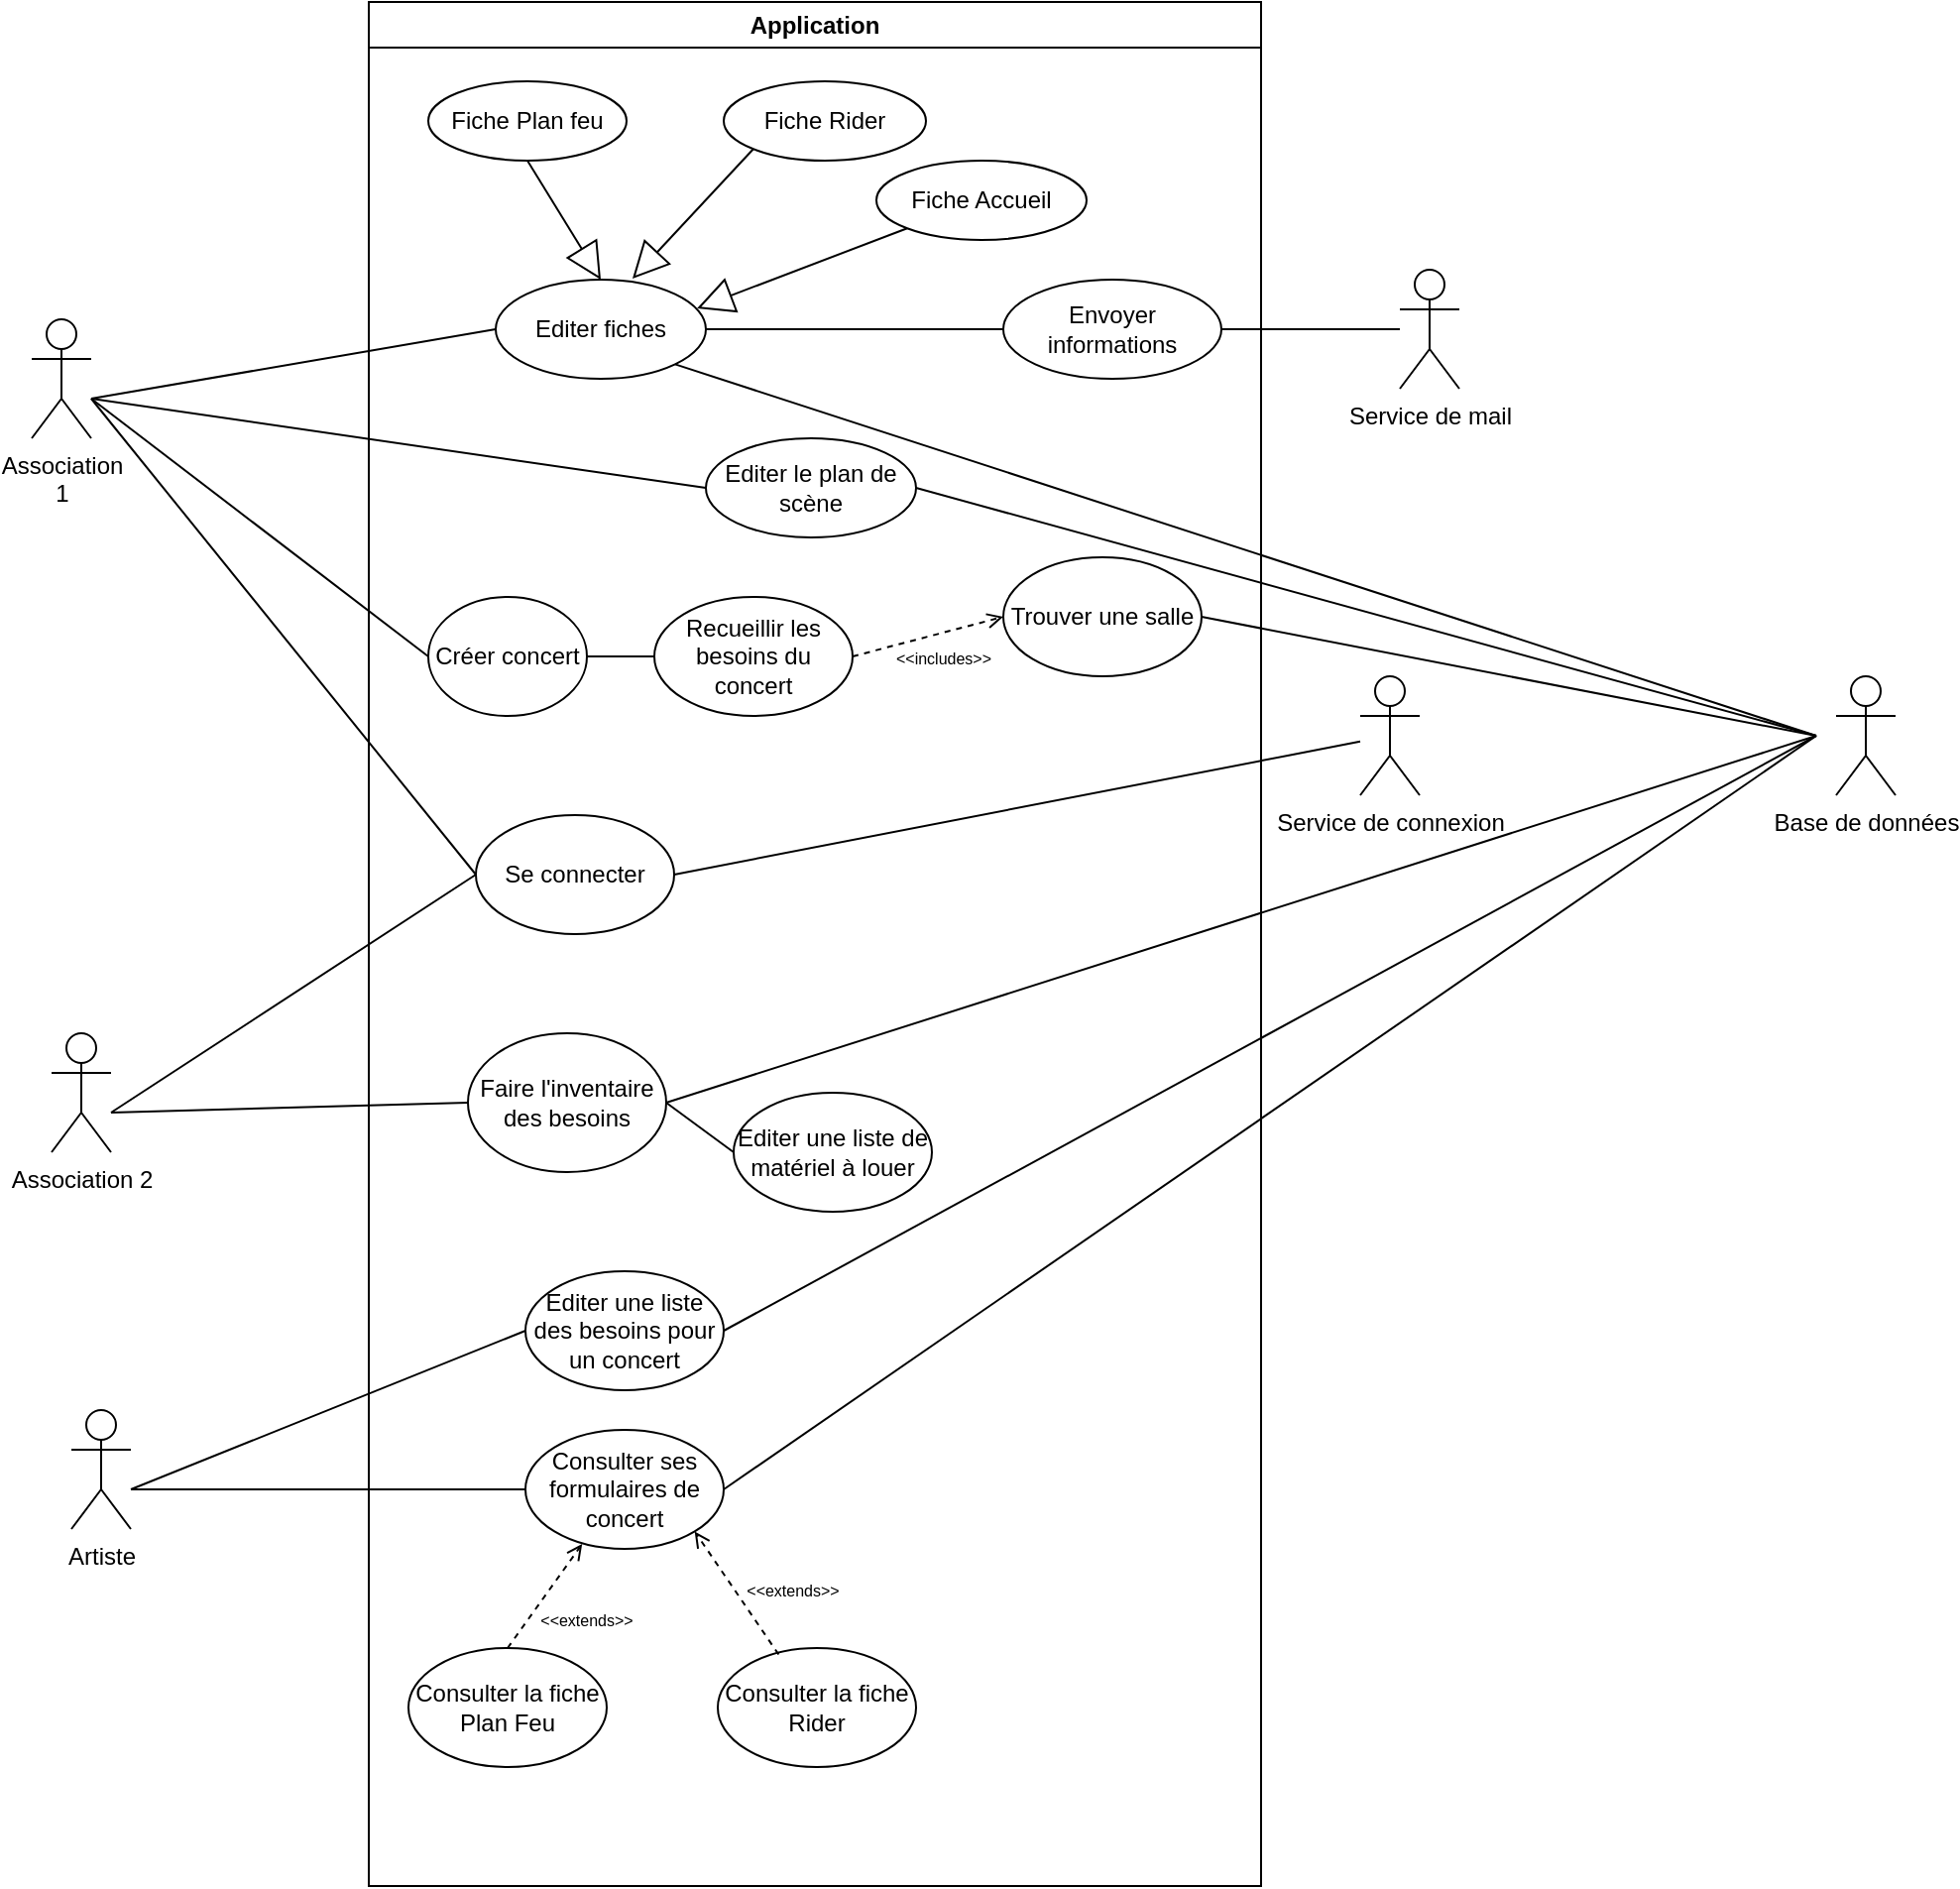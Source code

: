 <mxfile version="22.0.6" type="device">
  <diagram id="C5RBs43oDa-KdzZeNtuy" name="Page-1">
    <mxGraphModel dx="1050" dy="530" grid="1" gridSize="10" guides="1" tooltips="1" connect="1" arrows="1" fold="1" page="1" pageScale="1" pageWidth="827" pageHeight="1169" math="0" shadow="0">
      <root>
        <mxCell id="WIyWlLk6GJQsqaUBKTNV-0" />
        <mxCell id="WIyWlLk6GJQsqaUBKTNV-1" parent="WIyWlLk6GJQsqaUBKTNV-0" />
        <mxCell id="SLpWsWOZ-Yg8wPwdnWfF-1" value="Application" style="swimlane;whiteSpace=wrap;html=1;" parent="WIyWlLk6GJQsqaUBKTNV-1" vertex="1">
          <mxGeometry x="280" y="110" width="450" height="950" as="geometry" />
        </mxCell>
        <mxCell id="YS-Tequ_tSHetrGVFUUf-0" value="Créer concert" style="ellipse;whiteSpace=wrap;html=1;" parent="SLpWsWOZ-Yg8wPwdnWfF-1" vertex="1">
          <mxGeometry x="30" y="300" width="80" height="60" as="geometry" />
        </mxCell>
        <mxCell id="YS-Tequ_tSHetrGVFUUf-3" value="Editer fiches" style="ellipse;whiteSpace=wrap;html=1;" parent="SLpWsWOZ-Yg8wPwdnWfF-1" vertex="1">
          <mxGeometry x="64" y="140" width="106" height="50" as="geometry" />
        </mxCell>
        <mxCell id="wr5d51Yl4XAAvzai9b7U-3" value="Trouver une salle" style="ellipse;whiteSpace=wrap;html=1;" parent="SLpWsWOZ-Yg8wPwdnWfF-1" vertex="1">
          <mxGeometry x="320" y="280" width="100" height="60" as="geometry" />
        </mxCell>
        <mxCell id="wr5d51Yl4XAAvzai9b7U-4" value="Recueillir les besoins du concert" style="ellipse;whiteSpace=wrap;html=1;" parent="SLpWsWOZ-Yg8wPwdnWfF-1" vertex="1">
          <mxGeometry x="144" y="300" width="100" height="60" as="geometry" />
        </mxCell>
        <mxCell id="YS-Tequ_tSHetrGVFUUf-19" value="Faire l&#39;inventaire des besoins" style="ellipse;whiteSpace=wrap;html=1;" parent="SLpWsWOZ-Yg8wPwdnWfF-1" vertex="1">
          <mxGeometry x="50" y="520" width="100" height="70" as="geometry" />
        </mxCell>
        <mxCell id="wr5d51Yl4XAAvzai9b7U-6" value="Se connecter" style="ellipse;whiteSpace=wrap;html=1;" parent="SLpWsWOZ-Yg8wPwdnWfF-1" vertex="1">
          <mxGeometry x="54" y="410" width="100" height="60" as="geometry" />
        </mxCell>
        <mxCell id="eJs-L2XnjaH23RuSow4--18" value="Editer le plan de scène" style="ellipse;whiteSpace=wrap;html=1;" parent="SLpWsWOZ-Yg8wPwdnWfF-1" vertex="1">
          <mxGeometry x="170" y="220" width="106" height="50" as="geometry" />
        </mxCell>
        <mxCell id="bsUH4eUVU3nkwlBXj7Sr-1" value="Envoyer informations" style="ellipse;whiteSpace=wrap;html=1;" parent="SLpWsWOZ-Yg8wPwdnWfF-1" vertex="1">
          <mxGeometry x="320" y="140" width="110" height="50" as="geometry" />
        </mxCell>
        <mxCell id="eJs-L2XnjaH23RuSow4--20" value="Editer une liste de matériel à louer" style="ellipse;whiteSpace=wrap;html=1;" parent="SLpWsWOZ-Yg8wPwdnWfF-1" vertex="1">
          <mxGeometry x="184" y="550" width="100" height="60" as="geometry" />
        </mxCell>
        <mxCell id="eJs-L2XnjaH23RuSow4--31" value="" style="endArrow=none;html=1;rounded=0;exitX=1;exitY=0.5;exitDx=0;exitDy=0;entryX=0;entryY=0.5;entryDx=0;entryDy=0;" parent="SLpWsWOZ-Yg8wPwdnWfF-1" source="YS-Tequ_tSHetrGVFUUf-3" target="bsUH4eUVU3nkwlBXj7Sr-1" edge="1">
          <mxGeometry width="50" height="50" relative="1" as="geometry">
            <mxPoint x="130" y="340" as="sourcePoint" />
            <mxPoint x="180" y="290" as="targetPoint" />
          </mxGeometry>
        </mxCell>
        <mxCell id="eJs-L2XnjaH23RuSow4--38" value="" style="endArrow=open;dashed=1;html=1;rounded=0;exitX=1;exitY=0.5;exitDx=0;exitDy=0;entryX=0;entryY=0.5;entryDx=0;entryDy=0;endFill=0;" parent="SLpWsWOZ-Yg8wPwdnWfF-1" source="wr5d51Yl4XAAvzai9b7U-4" target="wr5d51Yl4XAAvzai9b7U-3" edge="1">
          <mxGeometry width="50" height="50" relative="1" as="geometry">
            <mxPoint x="230" y="265" as="sourcePoint" />
            <mxPoint x="280" y="215" as="targetPoint" />
          </mxGeometry>
        </mxCell>
        <mxCell id="eJs-L2XnjaH23RuSow4--40" value="&lt;font style=&quot;font-size: 8px;&quot;&gt;&amp;lt;&amp;lt;includes&amp;gt;&amp;gt;&lt;/font&gt;" style="text;html=1;strokeColor=none;fillColor=none;align=center;verticalAlign=middle;whiteSpace=wrap;rounded=0;" parent="SLpWsWOZ-Yg8wPwdnWfF-1" vertex="1">
          <mxGeometry x="260" y="315" width="60" height="30" as="geometry" />
        </mxCell>
        <mxCell id="eJs-L2XnjaH23RuSow4--43" value="" style="endArrow=none;html=1;rounded=0;exitX=1;exitY=0.5;exitDx=0;exitDy=0;entryX=0;entryY=0.5;entryDx=0;entryDy=0;" parent="SLpWsWOZ-Yg8wPwdnWfF-1" source="YS-Tequ_tSHetrGVFUUf-19" target="eJs-L2XnjaH23RuSow4--20" edge="1">
          <mxGeometry width="50" height="50" relative="1" as="geometry">
            <mxPoint x="206" y="450" as="sourcePoint" />
            <mxPoint x="256" y="400" as="targetPoint" />
          </mxGeometry>
        </mxCell>
        <mxCell id="eJs-L2XnjaH23RuSow4--29" value="" style="endArrow=none;html=1;rounded=0;entryX=0;entryY=0.5;entryDx=0;entryDy=0;exitX=1;exitY=0.5;exitDx=0;exitDy=0;" parent="SLpWsWOZ-Yg8wPwdnWfF-1" source="YS-Tequ_tSHetrGVFUUf-0" target="wr5d51Yl4XAAvzai9b7U-4" edge="1">
          <mxGeometry width="50" height="50" relative="1" as="geometry">
            <mxPoint x="-130" y="410" as="sourcePoint" />
            <mxPoint x="74" y="630" as="targetPoint" />
          </mxGeometry>
        </mxCell>
        <mxCell id="YS-Tequ_tSHetrGVFUUf-8" value="Fiche Plan feu" style="ellipse;whiteSpace=wrap;html=1;" parent="SLpWsWOZ-Yg8wPwdnWfF-1" vertex="1">
          <mxGeometry x="30" y="40" width="100" height="40" as="geometry" />
        </mxCell>
        <mxCell id="bsUH4eUVU3nkwlBXj7Sr-24" value="" style="endArrow=block;endSize=16;endFill=0;html=1;rounded=0;exitX=0.5;exitY=1;exitDx=0;exitDy=0;entryX=0.5;entryY=0;entryDx=0;entryDy=0;" parent="SLpWsWOZ-Yg8wPwdnWfF-1" source="YS-Tequ_tSHetrGVFUUf-8" target="YS-Tequ_tSHetrGVFUUf-3" edge="1">
          <mxGeometry x="-0.06" y="31" width="160" relative="1" as="geometry">
            <mxPoint x="211" y="262" as="sourcePoint" />
            <mxPoint x="180" y="190" as="targetPoint" />
            <mxPoint as="offset" />
          </mxGeometry>
        </mxCell>
        <mxCell id="YS-Tequ_tSHetrGVFUUf-6" value="Fiche Accueil" style="ellipse;whiteSpace=wrap;html=1;" parent="SLpWsWOZ-Yg8wPwdnWfF-1" vertex="1">
          <mxGeometry x="256" y="80" width="106" height="40" as="geometry" />
        </mxCell>
        <mxCell id="bsUH4eUVU3nkwlBXj7Sr-25" value="" style="endArrow=block;endSize=16;endFill=0;html=1;rounded=0;exitX=0;exitY=1;exitDx=0;exitDy=0;entryX=0.958;entryY=0.29;entryDx=0;entryDy=0;entryPerimeter=0;" parent="SLpWsWOZ-Yg8wPwdnWfF-1" source="YS-Tequ_tSHetrGVFUUf-6" target="YS-Tequ_tSHetrGVFUUf-3" edge="1">
          <mxGeometry x="-0.06" y="31" width="160" relative="1" as="geometry">
            <mxPoint x="178" y="282" as="sourcePoint" />
            <mxPoint x="147" y="210" as="targetPoint" />
            <mxPoint as="offset" />
          </mxGeometry>
        </mxCell>
        <mxCell id="YS-Tequ_tSHetrGVFUUf-7" value="Fiche Rider" style="ellipse;whiteSpace=wrap;html=1;" parent="SLpWsWOZ-Yg8wPwdnWfF-1" vertex="1">
          <mxGeometry x="179" y="40" width="102" height="40" as="geometry" />
        </mxCell>
        <mxCell id="bsUH4eUVU3nkwlBXj7Sr-6" value="" style="endArrow=block;endSize=16;endFill=0;html=1;rounded=0;exitX=0;exitY=1;exitDx=0;exitDy=0;entryX=0.651;entryY=-0.01;entryDx=0;entryDy=0;entryPerimeter=0;" parent="SLpWsWOZ-Yg8wPwdnWfF-1" source="YS-Tequ_tSHetrGVFUUf-7" target="YS-Tequ_tSHetrGVFUUf-3" edge="1">
          <mxGeometry x="-0.06" y="31" width="160" relative="1" as="geometry">
            <mxPoint x="270" y="340" as="sourcePoint" />
            <mxPoint x="128.5" y="190" as="targetPoint" />
            <mxPoint as="offset" />
          </mxGeometry>
        </mxCell>
        <mxCell id="eJs-L2XnjaH23RuSow4--58" value="Editer une liste des besoins pour un concert" style="ellipse;whiteSpace=wrap;html=1;" parent="SLpWsWOZ-Yg8wPwdnWfF-1" vertex="1">
          <mxGeometry x="79" y="640" width="100" height="60" as="geometry" />
        </mxCell>
        <mxCell id="eJs-L2XnjaH23RuSow4--59" value="Consulter ses formulaires de concert" style="ellipse;whiteSpace=wrap;html=1;" parent="SLpWsWOZ-Yg8wPwdnWfF-1" vertex="1">
          <mxGeometry x="79" y="720" width="100" height="60" as="geometry" />
        </mxCell>
        <mxCell id="eJs-L2XnjaH23RuSow4--61" value="Consulter la fiche Plan Feu" style="ellipse;whiteSpace=wrap;html=1;" parent="SLpWsWOZ-Yg8wPwdnWfF-1" vertex="1">
          <mxGeometry x="20" y="830" width="100" height="60" as="geometry" />
        </mxCell>
        <mxCell id="eJs-L2XnjaH23RuSow4--60" value="Consulter la fiche Rider" style="ellipse;whiteSpace=wrap;html=1;" parent="SLpWsWOZ-Yg8wPwdnWfF-1" vertex="1">
          <mxGeometry x="176" y="830" width="100" height="60" as="geometry" />
        </mxCell>
        <mxCell id="eJs-L2XnjaH23RuSow4--67" value="" style="endArrow=open;dashed=1;html=1;rounded=0;exitX=0.307;exitY=0.054;exitDx=0;exitDy=0;entryX=1;entryY=1;entryDx=0;entryDy=0;endFill=0;exitPerimeter=0;" parent="SLpWsWOZ-Yg8wPwdnWfF-1" source="eJs-L2XnjaH23RuSow4--60" target="eJs-L2XnjaH23RuSow4--59" edge="1">
          <mxGeometry width="50" height="50" relative="1" as="geometry">
            <mxPoint x="168" y="800" as="sourcePoint" />
            <mxPoint x="244" y="780" as="targetPoint" />
          </mxGeometry>
        </mxCell>
        <mxCell id="eJs-L2XnjaH23RuSow4--68" value="&lt;font style=&quot;font-size: 8px;&quot;&gt;&amp;lt;&amp;lt;extends&amp;gt;&amp;gt;&lt;/font&gt;" style="text;html=1;strokeColor=none;fillColor=none;align=center;verticalAlign=middle;whiteSpace=wrap;rounded=0;" parent="SLpWsWOZ-Yg8wPwdnWfF-1" vertex="1">
          <mxGeometry x="184" y="785" width="60" height="30" as="geometry" />
        </mxCell>
        <mxCell id="eJs-L2XnjaH23RuSow4--70" value="" style="endArrow=open;dashed=1;html=1;rounded=0;exitX=0.5;exitY=0;exitDx=0;exitDy=0;entryX=0.286;entryY=0.959;entryDx=0;entryDy=0;endFill=0;entryPerimeter=0;" parent="SLpWsWOZ-Yg8wPwdnWfF-1" source="eJs-L2XnjaH23RuSow4--61" target="eJs-L2XnjaH23RuSow4--59" edge="1">
          <mxGeometry width="50" height="50" relative="1" as="geometry">
            <mxPoint x="64" y="815" as="sourcePoint" />
            <mxPoint x="140" y="795" as="targetPoint" />
          </mxGeometry>
        </mxCell>
        <mxCell id="eJs-L2XnjaH23RuSow4--71" value="&lt;font style=&quot;font-size: 8px;&quot;&gt;&amp;lt;&amp;lt;extends&amp;gt;&amp;gt;&lt;/font&gt;" style="text;html=1;strokeColor=none;fillColor=none;align=center;verticalAlign=middle;whiteSpace=wrap;rounded=0;" parent="SLpWsWOZ-Yg8wPwdnWfF-1" vertex="1">
          <mxGeometry x="80" y="800" width="60" height="30" as="geometry" />
        </mxCell>
        <mxCell id="SLpWsWOZ-Yg8wPwdnWfF-2" value="&lt;div&gt;Association&lt;/div&gt;1" style="shape=umlActor;verticalLabelPosition=bottom;verticalAlign=top;html=1;outlineConnect=0;" parent="WIyWlLk6GJQsqaUBKTNV-1" vertex="1">
          <mxGeometry x="110" y="270" width="30" height="60" as="geometry" />
        </mxCell>
        <mxCell id="SLpWsWOZ-Yg8wPwdnWfF-4" value="Association 2" style="shape=umlActor;verticalLabelPosition=bottom;verticalAlign=top;html=1;outlineConnect=0;" parent="WIyWlLk6GJQsqaUBKTNV-1" vertex="1">
          <mxGeometry x="120" y="630" width="30" height="60" as="geometry" />
        </mxCell>
        <mxCell id="wr5d51Yl4XAAvzai9b7U-2" value="Service de mail" style="shape=umlActor;verticalLabelPosition=bottom;verticalAlign=top;html=1;outlineConnect=0;" parent="WIyWlLk6GJQsqaUBKTNV-1" vertex="1">
          <mxGeometry x="800" y="245" width="30" height="60" as="geometry" />
        </mxCell>
        <mxCell id="wr5d51Yl4XAAvzai9b7U-5" value="&lt;div&gt;Service de connexion&lt;/div&gt;&lt;div&gt;&lt;br&gt;&lt;/div&gt;" style="shape=umlActor;verticalLabelPosition=bottom;verticalAlign=top;html=1;outlineConnect=0;" parent="WIyWlLk6GJQsqaUBKTNV-1" vertex="1">
          <mxGeometry x="780" y="450" width="30" height="60" as="geometry" />
        </mxCell>
        <mxCell id="eJs-L2XnjaH23RuSow4--0" value="Base de données" style="shape=umlActor;verticalLabelPosition=bottom;verticalAlign=top;html=1;outlineConnect=0;" parent="WIyWlLk6GJQsqaUBKTNV-1" vertex="1">
          <mxGeometry x="1020" y="450" width="30" height="60" as="geometry" />
        </mxCell>
        <mxCell id="eJs-L2XnjaH23RuSow4--23" value="" style="endArrow=none;html=1;rounded=0;entryX=0;entryY=0.5;entryDx=0;entryDy=0;" parent="WIyWlLk6GJQsqaUBKTNV-1" target="YS-Tequ_tSHetrGVFUUf-0" edge="1">
          <mxGeometry width="50" height="50" relative="1" as="geometry">
            <mxPoint x="140" y="310" as="sourcePoint" />
            <mxPoint x="450" y="490" as="targetPoint" />
          </mxGeometry>
        </mxCell>
        <mxCell id="eJs-L2XnjaH23RuSow4--24" value="" style="endArrow=none;html=1;rounded=0;entryX=0;entryY=0.5;entryDx=0;entryDy=0;" parent="WIyWlLk6GJQsqaUBKTNV-1" target="eJs-L2XnjaH23RuSow4--18" edge="1">
          <mxGeometry width="50" height="50" relative="1" as="geometry">
            <mxPoint x="140" y="310" as="sourcePoint" />
            <mxPoint x="310" y="240" as="targetPoint" />
          </mxGeometry>
        </mxCell>
        <mxCell id="eJs-L2XnjaH23RuSow4--25" value="" style="endArrow=none;html=1;rounded=0;entryX=0;entryY=0.5;entryDx=0;entryDy=0;" parent="WIyWlLk6GJQsqaUBKTNV-1" target="YS-Tequ_tSHetrGVFUUf-3" edge="1">
          <mxGeometry width="50" height="50" relative="1" as="geometry">
            <mxPoint x="140" y="310" as="sourcePoint" />
            <mxPoint x="320" y="250" as="targetPoint" />
          </mxGeometry>
        </mxCell>
        <mxCell id="eJs-L2XnjaH23RuSow4--26" value="" style="endArrow=none;html=1;rounded=0;entryX=0;entryY=0.5;entryDx=0;entryDy=0;" parent="WIyWlLk6GJQsqaUBKTNV-1" target="wr5d51Yl4XAAvzai9b7U-6" edge="1">
          <mxGeometry width="50" height="50" relative="1" as="geometry">
            <mxPoint x="140" y="310" as="sourcePoint" />
            <mxPoint x="330" y="210" as="targetPoint" />
          </mxGeometry>
        </mxCell>
        <mxCell id="eJs-L2XnjaH23RuSow4--28" value="" style="endArrow=none;html=1;rounded=0;entryX=0;entryY=0.5;entryDx=0;entryDy=0;" parent="WIyWlLk6GJQsqaUBKTNV-1" target="wr5d51Yl4XAAvzai9b7U-6" edge="1">
          <mxGeometry width="50" height="50" relative="1" as="geometry">
            <mxPoint x="150" y="670" as="sourcePoint" />
            <mxPoint x="340" y="300" as="targetPoint" />
          </mxGeometry>
        </mxCell>
        <mxCell id="eJs-L2XnjaH23RuSow4--30" value="" style="endArrow=none;html=1;rounded=0;entryX=0;entryY=0.5;entryDx=0;entryDy=0;" parent="WIyWlLk6GJQsqaUBKTNV-1" target="YS-Tequ_tSHetrGVFUUf-19" edge="1">
          <mxGeometry width="50" height="50" relative="1" as="geometry">
            <mxPoint x="150" y="670" as="sourcePoint" />
            <mxPoint x="354" y="570" as="targetPoint" />
          </mxGeometry>
        </mxCell>
        <mxCell id="eJs-L2XnjaH23RuSow4--32" value="" style="endArrow=none;html=1;rounded=0;exitX=1;exitY=0.5;exitDx=0;exitDy=0;" parent="WIyWlLk6GJQsqaUBKTNV-1" source="bsUH4eUVU3nkwlBXj7Sr-1" target="wr5d51Yl4XAAvzai9b7U-2" edge="1">
          <mxGeometry width="50" height="50" relative="1" as="geometry">
            <mxPoint x="411.5" y="370" as="sourcePoint" />
            <mxPoint x="461.5" y="320" as="targetPoint" />
          </mxGeometry>
        </mxCell>
        <mxCell id="eJs-L2XnjaH23RuSow4--37" value="" style="endArrow=none;html=1;rounded=0;exitX=1;exitY=0.5;exitDx=0;exitDy=0;" parent="WIyWlLk6GJQsqaUBKTNV-1" source="wr5d51Yl4XAAvzai9b7U-6" target="wr5d51Yl4XAAvzai9b7U-5" edge="1">
          <mxGeometry width="50" height="50" relative="1" as="geometry">
            <mxPoint x="400" y="570" as="sourcePoint" />
            <mxPoint x="450" y="520" as="targetPoint" />
          </mxGeometry>
        </mxCell>
        <mxCell id="eJs-L2XnjaH23RuSow4--41" value="" style="endArrow=none;html=1;rounded=0;exitX=1;exitY=0.5;exitDx=0;exitDy=0;" parent="WIyWlLk6GJQsqaUBKTNV-1" source="wr5d51Yl4XAAvzai9b7U-3" edge="1">
          <mxGeometry width="50" height="50" relative="1" as="geometry">
            <mxPoint x="470" y="530" as="sourcePoint" />
            <mxPoint x="1010" y="480" as="targetPoint" />
          </mxGeometry>
        </mxCell>
        <mxCell id="eJs-L2XnjaH23RuSow4--42" value="" style="endArrow=none;html=1;rounded=0;exitX=1;exitY=0.5;exitDx=0;exitDy=0;" parent="WIyWlLk6GJQsqaUBKTNV-1" source="YS-Tequ_tSHetrGVFUUf-19" edge="1">
          <mxGeometry width="50" height="50" relative="1" as="geometry">
            <mxPoint x="470" y="610" as="sourcePoint" />
            <mxPoint x="1010" y="480" as="targetPoint" />
          </mxGeometry>
        </mxCell>
        <mxCell id="eJs-L2XnjaH23RuSow4--55" value="" style="endArrow=none;html=1;rounded=0;exitX=1;exitY=0.5;exitDx=0;exitDy=0;" parent="WIyWlLk6GJQsqaUBKTNV-1" source="eJs-L2XnjaH23RuSow4--18" edge="1">
          <mxGeometry width="50" height="50" relative="1" as="geometry">
            <mxPoint x="700" y="440" as="sourcePoint" />
            <mxPoint x="1010" y="480" as="targetPoint" />
          </mxGeometry>
        </mxCell>
        <mxCell id="eJs-L2XnjaH23RuSow4--56" value="" style="endArrow=none;html=1;rounded=0;exitX=1;exitY=1;exitDx=0;exitDy=0;" parent="WIyWlLk6GJQsqaUBKTNV-1" source="YS-Tequ_tSHetrGVFUUf-3" edge="1">
          <mxGeometry width="50" height="50" relative="1" as="geometry">
            <mxPoint x="700" y="440" as="sourcePoint" />
            <mxPoint x="1010" y="480" as="targetPoint" />
          </mxGeometry>
        </mxCell>
        <mxCell id="eJs-L2XnjaH23RuSow4--57" value="Artiste" style="shape=umlActor;verticalLabelPosition=bottom;verticalAlign=top;html=1;outlineConnect=0;" parent="WIyWlLk6GJQsqaUBKTNV-1" vertex="1">
          <mxGeometry x="130" y="820" width="30" height="60" as="geometry" />
        </mxCell>
        <mxCell id="eJs-L2XnjaH23RuSow4--62" value="" style="endArrow=none;html=1;rounded=0;entryX=0;entryY=0.5;entryDx=0;entryDy=0;" parent="WIyWlLk6GJQsqaUBKTNV-1" target="eJs-L2XnjaH23RuSow4--58" edge="1">
          <mxGeometry width="50" height="50" relative="1" as="geometry">
            <mxPoint x="160" y="860" as="sourcePoint" />
            <mxPoint x="340" y="847.5" as="targetPoint" />
          </mxGeometry>
        </mxCell>
        <mxCell id="eJs-L2XnjaH23RuSow4--63" value="" style="endArrow=none;html=1;rounded=0;entryX=0;entryY=0.5;entryDx=0;entryDy=0;" parent="WIyWlLk6GJQsqaUBKTNV-1" target="eJs-L2XnjaH23RuSow4--59" edge="1">
          <mxGeometry width="50" height="50" relative="1" as="geometry">
            <mxPoint x="160" y="860" as="sourcePoint" />
            <mxPoint x="350" y="685" as="targetPoint" />
          </mxGeometry>
        </mxCell>
        <mxCell id="eJs-L2XnjaH23RuSow4--72" value="" style="endArrow=none;html=1;rounded=0;exitX=1;exitY=0.5;exitDx=0;exitDy=0;" parent="WIyWlLk6GJQsqaUBKTNV-1" source="eJs-L2XnjaH23RuSow4--58" edge="1">
          <mxGeometry width="50" height="50" relative="1" as="geometry">
            <mxPoint x="470" y="770" as="sourcePoint" />
            <mxPoint x="1010" y="480" as="targetPoint" />
          </mxGeometry>
        </mxCell>
        <mxCell id="eJs-L2XnjaH23RuSow4--73" value="" style="endArrow=none;html=1;rounded=0;exitX=1;exitY=0.5;exitDx=0;exitDy=0;" parent="WIyWlLk6GJQsqaUBKTNV-1" source="eJs-L2XnjaH23RuSow4--59" edge="1">
          <mxGeometry width="50" height="50" relative="1" as="geometry">
            <mxPoint x="469" y="790" as="sourcePoint" />
            <mxPoint x="1010" y="480" as="targetPoint" />
          </mxGeometry>
        </mxCell>
      </root>
    </mxGraphModel>
  </diagram>
</mxfile>
